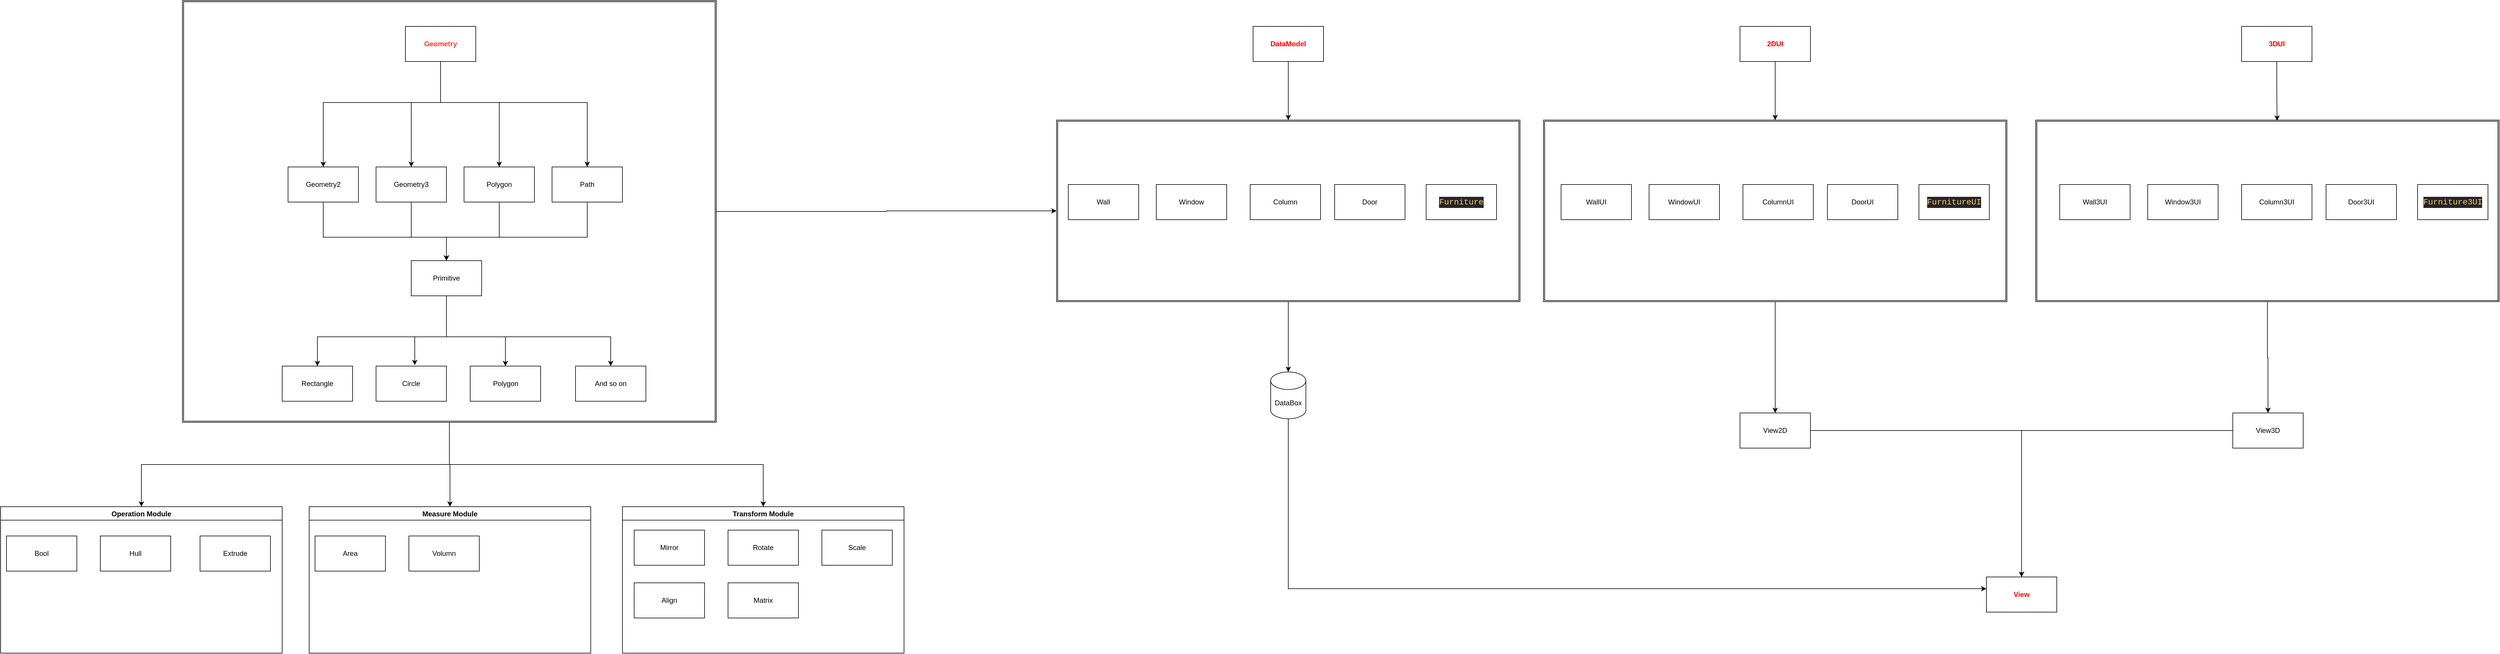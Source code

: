 <mxfile>
    <diagram id="Z0GcILm_RbY9hD6k0gx6" name="Page-1">
        <mxGraphModel dx="3967" dy="3789" grid="1" gridSize="10" guides="1" tooltips="1" connect="1" arrows="1" fold="1" page="1" pageScale="1" pageWidth="827" pageHeight="1169" math="0" shadow="0">
            <root>
                <mxCell id="0"/>
                <mxCell id="1" parent="0"/>
                <mxCell id="193" style="edgeStyle=orthogonalEdgeStyle;rounded=0;orthogonalLoop=1;jettySize=auto;html=1;entryX=0.5;entryY=0;entryDx=0;entryDy=0;" edge="1" parent="1" source="190" target="192">
                    <mxGeometry relative="1" as="geometry"/>
                </mxCell>
                <mxCell id="190" value="" style="shape=ext;double=1;rounded=0;whiteSpace=wrap;html=1;fillColor=none;" vertex="1" parent="1">
                    <mxGeometry x="3529" y="200" width="790" height="310" as="geometry"/>
                </mxCell>
                <mxCell id="117" style="edgeStyle=orthogonalEdgeStyle;rounded=0;orthogonalLoop=1;jettySize=auto;html=1;entryX=0.5;entryY=0;entryDx=0;entryDy=0;" edge="1" parent="1" source="79" target="106">
                    <mxGeometry relative="1" as="geometry"/>
                </mxCell>
                <mxCell id="118" style="edgeStyle=orthogonalEdgeStyle;rounded=0;orthogonalLoop=1;jettySize=auto;html=1;entryX=0.5;entryY=0;entryDx=0;entryDy=0;" edge="1" parent="1" source="79" target="108">
                    <mxGeometry relative="1" as="geometry"/>
                </mxCell>
                <mxCell id="119" style="edgeStyle=orthogonalEdgeStyle;rounded=0;orthogonalLoop=1;jettySize=auto;html=1;entryX=0.5;entryY=0;entryDx=0;entryDy=0;" edge="1" parent="1" source="79" target="112">
                    <mxGeometry relative="1" as="geometry"/>
                </mxCell>
                <mxCell id="201" style="edgeStyle=orthogonalEdgeStyle;rounded=0;orthogonalLoop=1;jettySize=auto;html=1;entryX=0;entryY=0.5;entryDx=0;entryDy=0;" edge="1" parent="1" source="79" target="152">
                    <mxGeometry relative="1" as="geometry"/>
                </mxCell>
                <mxCell id="79" value="" style="shape=ext;double=1;rounded=0;whiteSpace=wrap;html=1;" vertex="1" parent="1">
                    <mxGeometry x="370" y="-4" width="910" height="720" as="geometry"/>
                </mxCell>
                <mxCell id="43" style="edgeStyle=orthogonalEdgeStyle;rounded=0;orthogonalLoop=1;jettySize=auto;html=1;entryX=0.5;entryY=0;entryDx=0;entryDy=0;" edge="1" parent="1" target="35">
                    <mxGeometry relative="1" as="geometry">
                        <mxPoint x="810.0" y="100" as="sourcePoint"/>
                        <Array as="points">
                            <mxPoint x="810" y="170"/>
                            <mxPoint x="610" y="170"/>
                        </Array>
                    </mxGeometry>
                </mxCell>
                <mxCell id="44" style="edgeStyle=orthogonalEdgeStyle;rounded=0;orthogonalLoop=1;jettySize=auto;html=1;entryX=0.5;entryY=0;entryDx=0;entryDy=0;" edge="1" parent="1" target="37">
                    <mxGeometry relative="1" as="geometry">
                        <mxPoint x="810.0" y="100" as="sourcePoint"/>
                        <Array as="points">
                            <mxPoint x="810" y="170"/>
                            <mxPoint x="760" y="170"/>
                        </Array>
                    </mxGeometry>
                </mxCell>
                <mxCell id="45" style="edgeStyle=orthogonalEdgeStyle;rounded=0;orthogonalLoop=1;jettySize=auto;html=1;entryX=0.5;entryY=0;entryDx=0;entryDy=0;" edge="1" parent="1" target="38">
                    <mxGeometry relative="1" as="geometry">
                        <mxPoint x="810.0" y="100" as="sourcePoint"/>
                        <Array as="points">
                            <mxPoint x="810" y="170"/>
                            <mxPoint x="910" y="170"/>
                        </Array>
                    </mxGeometry>
                </mxCell>
                <mxCell id="46" style="edgeStyle=orthogonalEdgeStyle;rounded=0;orthogonalLoop=1;jettySize=auto;html=1;entryX=0.5;entryY=0;entryDx=0;entryDy=0;" edge="1" parent="1" target="39">
                    <mxGeometry relative="1" as="geometry">
                        <mxPoint x="810.0" y="100" as="sourcePoint"/>
                        <Array as="points">
                            <mxPoint x="810" y="170"/>
                            <mxPoint x="1060" y="170"/>
                        </Array>
                    </mxGeometry>
                </mxCell>
                <mxCell id="48" style="edgeStyle=orthogonalEdgeStyle;rounded=0;orthogonalLoop=1;jettySize=auto;html=1;entryX=0.5;entryY=0;entryDx=0;entryDy=0;" edge="1" parent="1" source="35" target="47">
                    <mxGeometry relative="1" as="geometry">
                        <Array as="points">
                            <mxPoint x="610" y="400"/>
                            <mxPoint x="820" y="400"/>
                        </Array>
                    </mxGeometry>
                </mxCell>
                <mxCell id="35" value="Geometry2" style="rounded=0;whiteSpace=wrap;html=1;" vertex="1" parent="1">
                    <mxGeometry x="550" y="280" width="120" height="60" as="geometry"/>
                </mxCell>
                <mxCell id="49" style="edgeStyle=orthogonalEdgeStyle;rounded=0;orthogonalLoop=1;jettySize=auto;html=1;entryX=0.5;entryY=0;entryDx=0;entryDy=0;" edge="1" parent="1" source="37" target="47">
                    <mxGeometry relative="1" as="geometry">
                        <Array as="points">
                            <mxPoint x="760" y="400"/>
                            <mxPoint x="820" y="400"/>
                        </Array>
                    </mxGeometry>
                </mxCell>
                <mxCell id="37" value="Geometry3" style="rounded=0;whiteSpace=wrap;html=1;" vertex="1" parent="1">
                    <mxGeometry x="700" y="280" width="120" height="60" as="geometry"/>
                </mxCell>
                <mxCell id="50" style="edgeStyle=orthogonalEdgeStyle;rounded=0;orthogonalLoop=1;jettySize=auto;html=1;entryX=0.5;entryY=0;entryDx=0;entryDy=0;" edge="1" parent="1" source="38" target="47">
                    <mxGeometry relative="1" as="geometry">
                        <Array as="points">
                            <mxPoint x="910" y="400"/>
                            <mxPoint x="820" y="400"/>
                        </Array>
                    </mxGeometry>
                </mxCell>
                <mxCell id="38" value="Polygon" style="rounded=0;whiteSpace=wrap;html=1;" vertex="1" parent="1">
                    <mxGeometry x="850" y="280" width="120" height="60" as="geometry"/>
                </mxCell>
                <mxCell id="51" style="edgeStyle=orthogonalEdgeStyle;rounded=0;orthogonalLoop=1;jettySize=auto;html=1;entryX=0.5;entryY=0;entryDx=0;entryDy=0;" edge="1" parent="1" source="39" target="47">
                    <mxGeometry relative="1" as="geometry">
                        <Array as="points">
                            <mxPoint x="1060" y="400"/>
                            <mxPoint x="820" y="400"/>
                        </Array>
                    </mxGeometry>
                </mxCell>
                <mxCell id="39" value="Path" style="rounded=0;whiteSpace=wrap;html=1;" vertex="1" parent="1">
                    <mxGeometry x="1000" y="280" width="120" height="60" as="geometry"/>
                </mxCell>
                <mxCell id="53" value="" style="edgeStyle=orthogonalEdgeStyle;rounded=0;orthogonalLoop=1;jettySize=auto;html=1;" edge="1" parent="1" source="47" target="52">
                    <mxGeometry relative="1" as="geometry">
                        <Array as="points">
                            <mxPoint x="820" y="570"/>
                            <mxPoint x="600" y="570"/>
                        </Array>
                    </mxGeometry>
                </mxCell>
                <mxCell id="57" style="edgeStyle=orthogonalEdgeStyle;rounded=0;orthogonalLoop=1;jettySize=auto;html=1;entryX=0.55;entryY=-0.028;entryDx=0;entryDy=0;entryPerimeter=0;" edge="1" parent="1" source="47" target="54">
                    <mxGeometry relative="1" as="geometry">
                        <Array as="points">
                            <mxPoint x="820" y="570"/>
                            <mxPoint x="766" y="570"/>
                        </Array>
                    </mxGeometry>
                </mxCell>
                <mxCell id="58" style="edgeStyle=orthogonalEdgeStyle;rounded=0;orthogonalLoop=1;jettySize=auto;html=1;entryX=0.5;entryY=0;entryDx=0;entryDy=0;" edge="1" parent="1" source="47" target="55">
                    <mxGeometry relative="1" as="geometry">
                        <Array as="points">
                            <mxPoint x="820" y="570"/>
                            <mxPoint x="921" y="570"/>
                        </Array>
                    </mxGeometry>
                </mxCell>
                <mxCell id="59" style="edgeStyle=orthogonalEdgeStyle;rounded=0;orthogonalLoop=1;jettySize=auto;html=1;" edge="1" parent="1" source="47" target="56">
                    <mxGeometry relative="1" as="geometry">
                        <Array as="points">
                            <mxPoint x="820" y="570"/>
                            <mxPoint x="1100" y="570"/>
                        </Array>
                    </mxGeometry>
                </mxCell>
                <mxCell id="47" value="Primitive" style="rounded=0;whiteSpace=wrap;html=1;" vertex="1" parent="1">
                    <mxGeometry x="760" y="440" width="120" height="60" as="geometry"/>
                </mxCell>
                <mxCell id="52" value="Rectangle" style="rounded=0;whiteSpace=wrap;html=1;" vertex="1" parent="1">
                    <mxGeometry x="540" y="620" width="120" height="60" as="geometry"/>
                </mxCell>
                <mxCell id="54" value="Circle" style="rounded=0;whiteSpace=wrap;html=1;" vertex="1" parent="1">
                    <mxGeometry x="700" y="620" width="120" height="60" as="geometry"/>
                </mxCell>
                <mxCell id="55" value="Polygon" style="rounded=0;whiteSpace=wrap;html=1;" vertex="1" parent="1">
                    <mxGeometry x="860.5" y="620" width="120" height="60" as="geometry"/>
                </mxCell>
                <mxCell id="56" value="And so on" style="rounded=0;whiteSpace=wrap;html=1;" vertex="1" parent="1">
                    <mxGeometry x="1040" y="620" width="120" height="60" as="geometry"/>
                </mxCell>
                <mxCell id="106" value="Operation Module" style="swimlane;fillColor=none;" vertex="1" parent="1">
                    <mxGeometry x="60" y="860" width="480" height="250" as="geometry"/>
                </mxCell>
                <mxCell id="64" value="Hull" style="rounded=0;whiteSpace=wrap;html=1;" vertex="1" parent="106">
                    <mxGeometry x="170" y="50" width="120" height="60" as="geometry"/>
                </mxCell>
                <mxCell id="66" value="Extrude" style="rounded=0;whiteSpace=wrap;html=1;" vertex="1" parent="106">
                    <mxGeometry x="340" y="50" width="120" height="60" as="geometry"/>
                </mxCell>
                <mxCell id="107" value="Bool" style="rounded=0;whiteSpace=wrap;html=1;" vertex="1" parent="106">
                    <mxGeometry x="10" y="50" width="120" height="60" as="geometry"/>
                </mxCell>
                <mxCell id="108" value="Measure Module" style="swimlane;fillColor=none;startSize=23;" vertex="1" parent="1">
                    <mxGeometry x="586" y="860" width="480" height="250" as="geometry"/>
                </mxCell>
                <mxCell id="109" value="Volumn" style="rounded=0;whiteSpace=wrap;html=1;" vertex="1" parent="108">
                    <mxGeometry x="170" y="50" width="120" height="60" as="geometry"/>
                </mxCell>
                <mxCell id="111" value="Area" style="rounded=0;whiteSpace=wrap;html=1;" vertex="1" parent="108">
                    <mxGeometry x="10" y="50" width="120" height="60" as="geometry"/>
                </mxCell>
                <mxCell id="112" value="Transform Module" style="swimlane;fillColor=none;startSize=23;" vertex="1" parent="1">
                    <mxGeometry x="1120" y="860" width="480" height="250" as="geometry"/>
                </mxCell>
                <mxCell id="101" value="Mirror" style="rounded=0;whiteSpace=wrap;html=1;" vertex="1" parent="112">
                    <mxGeometry x="20" y="40" width="120" height="60" as="geometry"/>
                </mxCell>
                <mxCell id="102" value="Align" style="rounded=0;whiteSpace=wrap;html=1;" vertex="1" parent="112">
                    <mxGeometry x="20" y="130" width="120" height="60" as="geometry"/>
                </mxCell>
                <mxCell id="100" value="Matrix" style="rounded=0;whiteSpace=wrap;html=1;" vertex="1" parent="112">
                    <mxGeometry x="180" y="130" width="120" height="60" as="geometry"/>
                </mxCell>
                <mxCell id="99" value="Rotate" style="rounded=0;whiteSpace=wrap;html=1;" vertex="1" parent="112">
                    <mxGeometry x="180" y="40" width="120" height="60" as="geometry"/>
                </mxCell>
                <mxCell id="116" value="Scale" style="rounded=0;whiteSpace=wrap;html=1;" vertex="1" parent="112">
                    <mxGeometry x="340" y="40" width="120" height="60" as="geometry"/>
                </mxCell>
                <mxCell id="128" value="Geometry2" style="rounded=0;whiteSpace=wrap;html=1;" vertex="1" parent="1">
                    <mxGeometry x="550" y="280" width="120" height="60" as="geometry"/>
                </mxCell>
                <mxCell id="129" value="Geometry3" style="rounded=0;whiteSpace=wrap;html=1;" vertex="1" parent="1">
                    <mxGeometry x="700" y="280" width="120" height="60" as="geometry"/>
                </mxCell>
                <mxCell id="130" value="Polygon" style="rounded=0;whiteSpace=wrap;html=1;" vertex="1" parent="1">
                    <mxGeometry x="850" y="280" width="120" height="60" as="geometry"/>
                </mxCell>
                <mxCell id="131" value="Path" style="rounded=0;whiteSpace=wrap;html=1;" vertex="1" parent="1">
                    <mxGeometry x="1000" y="280" width="120" height="60" as="geometry"/>
                </mxCell>
                <mxCell id="132" value="Primitive" style="rounded=0;whiteSpace=wrap;html=1;" vertex="1" parent="1">
                    <mxGeometry x="760" y="440" width="120" height="60" as="geometry"/>
                </mxCell>
                <mxCell id="133" value="Rectangle" style="rounded=0;whiteSpace=wrap;html=1;" vertex="1" parent="1">
                    <mxGeometry x="540" y="620" width="120" height="60" as="geometry"/>
                </mxCell>
                <mxCell id="134" value="Circle" style="rounded=0;whiteSpace=wrap;html=1;" vertex="1" parent="1">
                    <mxGeometry x="700" y="620" width="120" height="60" as="geometry"/>
                </mxCell>
                <mxCell id="135" value="Polygon" style="rounded=0;whiteSpace=wrap;html=1;" vertex="1" parent="1">
                    <mxGeometry x="860.5" y="620" width="120" height="60" as="geometry"/>
                </mxCell>
                <mxCell id="136" value="And so on" style="rounded=0;whiteSpace=wrap;html=1;" vertex="1" parent="1">
                    <mxGeometry x="1040" y="620" width="120" height="60" as="geometry"/>
                </mxCell>
                <mxCell id="149" value="&lt;b&gt;&lt;font color=&quot;#ff3333&quot;&gt;Geometry&lt;/font&gt;&lt;/b&gt;" style="rounded=0;whiteSpace=wrap;html=1;" vertex="1" parent="1">
                    <mxGeometry x="750" y="40" width="120" height="60" as="geometry"/>
                </mxCell>
                <mxCell id="200" style="edgeStyle=orthogonalEdgeStyle;rounded=0;orthogonalLoop=1;jettySize=auto;html=1;entryX=0.5;entryY=0;entryDx=0;entryDy=0;entryPerimeter=0;" edge="1" parent="1" source="152" target="170">
                    <mxGeometry relative="1" as="geometry"/>
                </mxCell>
                <mxCell id="152" value="" style="shape=ext;double=1;rounded=0;whiteSpace=wrap;html=1;fillColor=none;" vertex="1" parent="1">
                    <mxGeometry x="1860" y="200" width="790" height="310" as="geometry"/>
                </mxCell>
                <mxCell id="199" style="edgeStyle=orthogonalEdgeStyle;rounded=0;orthogonalLoop=1;jettySize=auto;html=1;entryX=0.5;entryY=0;entryDx=0;entryDy=0;" edge="1" parent="1" source="158" target="152">
                    <mxGeometry relative="1" as="geometry"/>
                </mxCell>
                <mxCell id="158" value="&lt;font color=&quot;#ff0000&quot;&gt;&lt;b&gt;DataModel&lt;/b&gt;&lt;/font&gt;" style="rounded=0;whiteSpace=wrap;html=1;" vertex="1" parent="1">
                    <mxGeometry x="2195" y="40" width="120" height="60" as="geometry"/>
                </mxCell>
                <mxCell id="160" value="Wall" style="rounded=0;whiteSpace=wrap;html=1;" vertex="1" parent="1">
                    <mxGeometry x="1880" y="310" width="120" height="60" as="geometry"/>
                </mxCell>
                <mxCell id="162" value="Window" style="rounded=0;whiteSpace=wrap;html=1;" vertex="1" parent="1">
                    <mxGeometry x="2030" y="310" width="120" height="60" as="geometry"/>
                </mxCell>
                <mxCell id="164" value="Door" style="rounded=0;whiteSpace=wrap;html=1;" vertex="1" parent="1">
                    <mxGeometry x="2334" y="310" width="120" height="60" as="geometry"/>
                </mxCell>
                <mxCell id="166" value="Column" style="rounded=0;whiteSpace=wrap;html=1;" vertex="1" parent="1">
                    <mxGeometry x="2190" y="310" width="120" height="60" as="geometry"/>
                </mxCell>
                <mxCell id="168" value="&lt;div style=&quot;color: rgb(238 , 255 , 255) ; background-color: rgb(37 , 37 , 38) ; font-family: &amp;#34;consolas&amp;#34; , &amp;#34;courier new&amp;#34; , monospace ; font-size: 14px ; line-height: 19px&quot;&gt;&lt;span style=&quot;color: #ffcb6b&quot;&gt;Furniture&lt;/span&gt;&lt;/div&gt;" style="rounded=0;whiteSpace=wrap;html=1;" vertex="1" parent="1">
                    <mxGeometry x="2490" y="310" width="120" height="60" as="geometry"/>
                </mxCell>
                <mxCell id="169" value="" style="edgeStyle=orthogonalEdgeStyle;rounded=0;orthogonalLoop=1;jettySize=auto;html=1;" edge="1" parent="1" source="170" target="171">
                    <mxGeometry relative="1" as="geometry">
                        <Array as="points">
                            <mxPoint x="2255" y="1000"/>
                        </Array>
                    </mxGeometry>
                </mxCell>
                <mxCell id="170" value="DataBox" style="shape=cylinder3;whiteSpace=wrap;html=1;boundedLbl=1;backgroundOutline=1;size=15;" vertex="1" parent="1">
                    <mxGeometry x="2225" y="630" width="60" height="80" as="geometry"/>
                </mxCell>
                <mxCell id="171" value="&lt;b&gt;&lt;font color=&quot;#ff0000&quot;&gt;View&lt;/font&gt;&lt;/b&gt;" style="whiteSpace=wrap;html=1;" vertex="1" parent="1">
                    <mxGeometry x="3445" y="980" width="120" height="60" as="geometry"/>
                </mxCell>
                <mxCell id="197" style="edgeStyle=orthogonalEdgeStyle;rounded=0;orthogonalLoop=1;jettySize=auto;html=1;entryX=0.5;entryY=0;entryDx=0;entryDy=0;" edge="1" parent="1" source="177" target="178">
                    <mxGeometry relative="1" as="geometry"/>
                </mxCell>
                <mxCell id="177" value="&lt;b&gt;&lt;font color=&quot;#ff0000&quot;&gt;2DUI&lt;/font&gt;&lt;/b&gt;" style="rounded=0;whiteSpace=wrap;html=1;" vertex="1" parent="1">
                    <mxGeometry x="3025" y="40" width="120" height="60" as="geometry"/>
                </mxCell>
                <mxCell id="195" style="edgeStyle=orthogonalEdgeStyle;rounded=0;orthogonalLoop=1;jettySize=auto;html=1;entryX=0.5;entryY=0;entryDx=0;entryDy=0;" edge="1" parent="1" source="178" target="191">
                    <mxGeometry relative="1" as="geometry"/>
                </mxCell>
                <mxCell id="178" value="" style="shape=ext;double=1;rounded=0;whiteSpace=wrap;html=1;fillColor=none;" vertex="1" parent="1">
                    <mxGeometry x="2690" y="200" width="790" height="310" as="geometry"/>
                </mxCell>
                <mxCell id="179" value="WallUI" style="rounded=0;whiteSpace=wrap;html=1;" vertex="1" parent="1">
                    <mxGeometry x="2720" y="310" width="120" height="60" as="geometry"/>
                </mxCell>
                <mxCell id="180" value="WindowUI" style="rounded=0;whiteSpace=wrap;html=1;" vertex="1" parent="1">
                    <mxGeometry x="2870" y="310" width="120" height="60" as="geometry"/>
                </mxCell>
                <mxCell id="181" value="DoorUI" style="rounded=0;whiteSpace=wrap;html=1;" vertex="1" parent="1">
                    <mxGeometry x="3174" y="310" width="120" height="60" as="geometry"/>
                </mxCell>
                <mxCell id="182" value="ColumnUI" style="rounded=0;whiteSpace=wrap;html=1;" vertex="1" parent="1">
                    <mxGeometry x="3030" y="310" width="120" height="60" as="geometry"/>
                </mxCell>
                <mxCell id="183" value="&lt;div style=&quot;color: rgb(238 , 255 , 255) ; background-color: rgb(37 , 37 , 38) ; font-family: &amp;#34;consolas&amp;#34; , &amp;#34;courier new&amp;#34; , monospace ; font-size: 14px ; line-height: 19px&quot;&gt;&lt;span style=&quot;color: #ffcb6b&quot;&gt;FurnitureUI&lt;/span&gt;&lt;/div&gt;" style="rounded=0;whiteSpace=wrap;html=1;" vertex="1" parent="1">
                    <mxGeometry x="3330" y="310" width="120" height="60" as="geometry"/>
                </mxCell>
                <mxCell id="198" style="edgeStyle=orthogonalEdgeStyle;rounded=0;orthogonalLoop=1;jettySize=auto;html=1;entryX=0.521;entryY=0.004;entryDx=0;entryDy=0;entryPerimeter=0;" edge="1" parent="1" source="184" target="190">
                    <mxGeometry relative="1" as="geometry"/>
                </mxCell>
                <mxCell id="184" value="&lt;b&gt;&lt;font color=&quot;#ff0000&quot;&gt;3DUI&lt;/font&gt;&lt;/b&gt;" style="rounded=0;whiteSpace=wrap;html=1;" vertex="1" parent="1">
                    <mxGeometry x="3880" y="40" width="120" height="60" as="geometry"/>
                </mxCell>
                <mxCell id="185" value="Wall3UI" style="rounded=0;whiteSpace=wrap;html=1;" vertex="1" parent="1">
                    <mxGeometry x="3570" y="310" width="120" height="60" as="geometry"/>
                </mxCell>
                <mxCell id="186" value="Window3UI" style="rounded=0;whiteSpace=wrap;html=1;" vertex="1" parent="1">
                    <mxGeometry x="3720" y="310" width="120" height="60" as="geometry"/>
                </mxCell>
                <mxCell id="187" value="Door3UI" style="rounded=0;whiteSpace=wrap;html=1;" vertex="1" parent="1">
                    <mxGeometry x="4024" y="310" width="120" height="60" as="geometry"/>
                </mxCell>
                <mxCell id="188" value="Column3UI" style="rounded=0;whiteSpace=wrap;html=1;" vertex="1" parent="1">
                    <mxGeometry x="3880" y="310" width="120" height="60" as="geometry"/>
                </mxCell>
                <mxCell id="189" value="&lt;div style=&quot;color: rgb(238 , 255 , 255) ; background-color: rgb(37 , 37 , 38) ; font-family: &amp;#34;consolas&amp;#34; , &amp;#34;courier new&amp;#34; , monospace ; font-size: 14px ; line-height: 19px&quot;&gt;&lt;span style=&quot;color: #ffcb6b&quot;&gt;Furniture3UI&lt;/span&gt;&lt;/div&gt;" style="rounded=0;whiteSpace=wrap;html=1;" vertex="1" parent="1">
                    <mxGeometry x="4180" y="310" width="120" height="60" as="geometry"/>
                </mxCell>
                <mxCell id="196" style="edgeStyle=orthogonalEdgeStyle;rounded=0;orthogonalLoop=1;jettySize=auto;html=1;entryX=0.5;entryY=0;entryDx=0;entryDy=0;" edge="1" parent="1" source="191" target="171">
                    <mxGeometry relative="1" as="geometry"/>
                </mxCell>
                <mxCell id="191" value="View2D" style="whiteSpace=wrap;html=1;" vertex="1" parent="1">
                    <mxGeometry x="3025" y="700" width="120" height="60" as="geometry"/>
                </mxCell>
                <mxCell id="194" style="edgeStyle=orthogonalEdgeStyle;rounded=0;orthogonalLoop=1;jettySize=auto;html=1;entryX=0.5;entryY=0;entryDx=0;entryDy=0;" edge="1" parent="1" source="192" target="171">
                    <mxGeometry relative="1" as="geometry"/>
                </mxCell>
                <mxCell id="192" value="View3D" style="whiteSpace=wrap;html=1;" vertex="1" parent="1">
                    <mxGeometry x="3865" y="700" width="120" height="60" as="geometry"/>
                </mxCell>
            </root>
        </mxGraphModel>
    </diagram>
</mxfile>